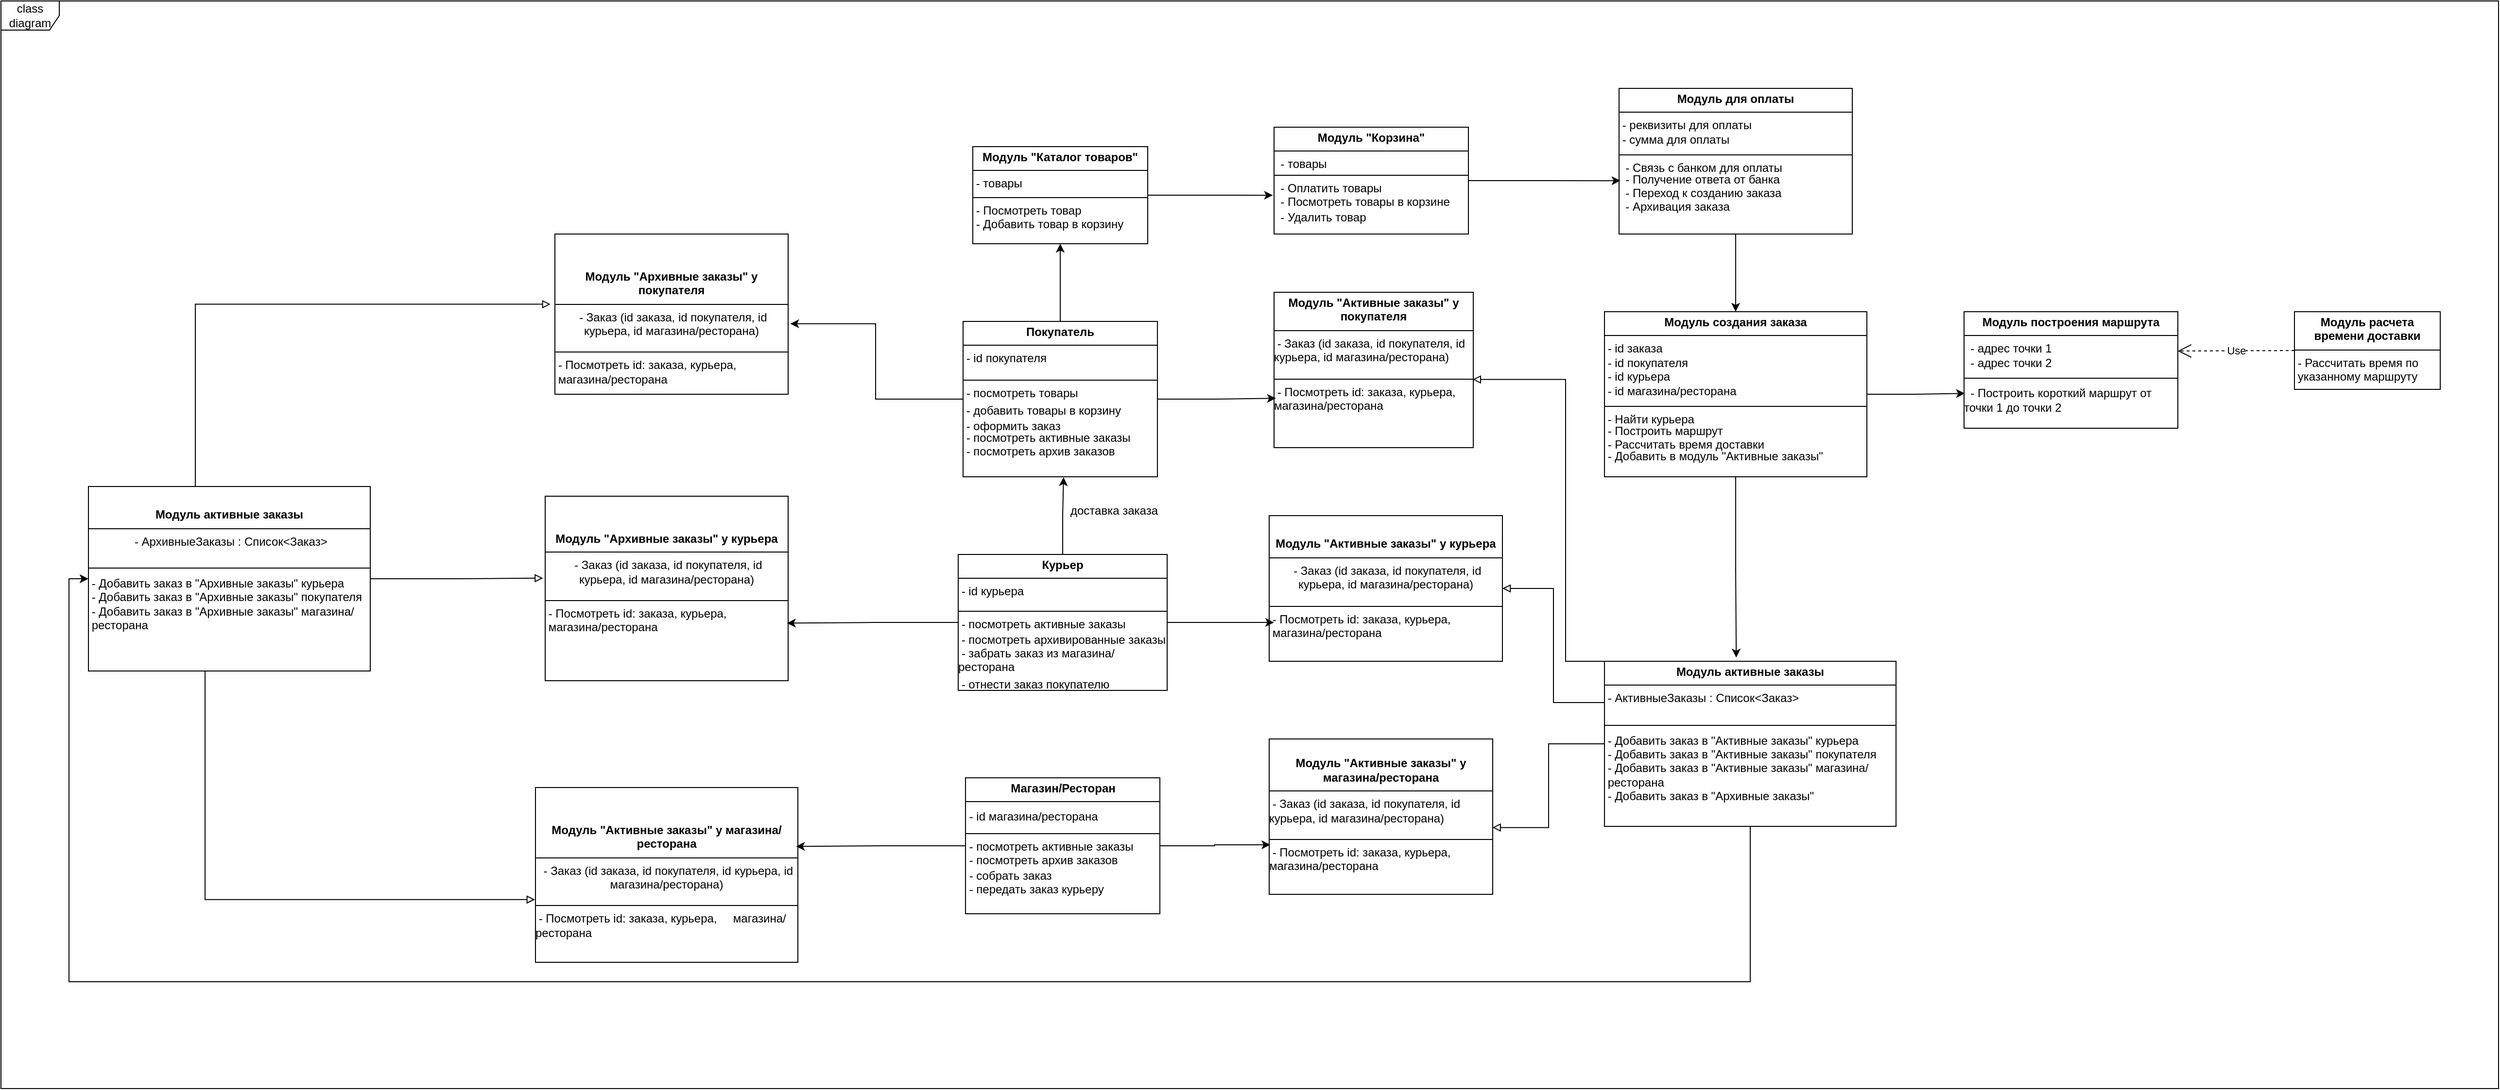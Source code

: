 <mxfile version="24.4.4" type="github">
  <diagram name="Page-1" id="c4acf3e9-155e-7222-9cf6-157b1a14988f">
    <mxGraphModel dx="4190" dy="2990" grid="1" gridSize="10" guides="1" tooltips="1" connect="1" arrows="1" fold="1" page="1" pageScale="1" pageWidth="850" pageHeight="1100" background="none" math="0" shadow="0">
      <root>
        <mxCell id="0" />
        <mxCell id="1" parent="0" />
        <mxCell id="F5pQEyjokl0LGO5MsDo9-66" value="" style="rounded=0;whiteSpace=wrap;html=1;" vertex="1" parent="1">
          <mxGeometry x="-110" y="-100" width="2570" height="1120" as="geometry" />
        </mxCell>
        <mxCell id="F5pQEyjokl0LGO5MsDo9-33" style="edgeStyle=orthogonalEdgeStyle;rounded=0;orthogonalLoop=1;jettySize=auto;html=1;entryX=0.5;entryY=1;entryDx=0;entryDy=0;" edge="1" parent="1" source="F5pQEyjokl0LGO5MsDo9-1" target="F5pQEyjokl0LGO5MsDo9-9">
          <mxGeometry relative="1" as="geometry" />
        </mxCell>
        <mxCell id="F5pQEyjokl0LGO5MsDo9-1" value="&lt;p style=&quot;margin:0px;margin-top:4px;text-align:center;&quot;&gt;&lt;b&gt;Покупатель&lt;/b&gt;&lt;/p&gt;&lt;hr size=&quot;1&quot; style=&quot;border-style:solid;&quot;&gt;&amp;nbsp;- id покупателя&lt;div style=&quot;height:2px;&quot;&gt;&amp;nbsp;&lt;/div&gt;&lt;div style=&quot;height:2px;&quot;&gt;&amp;nbsp;&lt;/div&gt;&lt;div style=&quot;height:2px;&quot;&gt;&lt;br&gt;&lt;/div&gt;&lt;div style=&quot;height:2px;&quot;&gt;&lt;br&gt;&lt;/div&gt;&lt;hr size=&quot;1&quot; style=&quot;border-style:solid;&quot;&gt;&lt;div style=&quot;height:2px;&quot;&gt;&amp;nbsp;- посмотреть товары&lt;/div&gt;&lt;div style=&quot;height:2px;&quot;&gt;&lt;br&gt;&lt;/div&gt;&lt;div style=&quot;height:2px;&quot;&gt;&lt;br&gt;&lt;/div&gt;&lt;div style=&quot;height:2px;&quot;&gt;&lt;br&gt;&lt;/div&gt;&lt;div style=&quot;height:2px;&quot;&gt;&lt;br&gt;&lt;/div&gt;&lt;div style=&quot;height:2px;&quot;&gt;&amp;nbsp;&lt;/div&gt;&lt;div style=&quot;height:2px;&quot;&gt;&lt;br&gt;&lt;/div&gt;&lt;div style=&quot;height:2px;&quot;&gt;&amp;nbsp;&lt;/div&gt;&lt;div style=&quot;height:2px;&quot;&gt;&lt;br&gt;&lt;/div&gt;&lt;div style=&quot;height:2px;&quot;&gt;&amp;nbsp;- добавить товары в корзину&lt;/div&gt;&lt;div style=&quot;height:2px;&quot;&gt;&lt;br&gt;&lt;/div&gt;&lt;div style=&quot;height:2px;&quot;&gt;&lt;br&gt;&lt;/div&gt;&lt;div style=&quot;height:2px;&quot;&gt;&lt;br&gt;&lt;/div&gt;&lt;div style=&quot;height:2px;&quot;&gt;&amp;nbsp;&lt;/div&gt;&lt;div style=&quot;height:2px;&quot;&gt;&lt;br&gt;&lt;/div&gt;&lt;div style=&quot;height:2px;&quot;&gt;&lt;br&gt;&lt;/div&gt;&lt;div style=&quot;height:2px;&quot;&gt;&amp;nbsp;&lt;/div&gt;&lt;div style=&quot;height:2px;&quot;&gt;&amp;nbsp;- оформить заказ&lt;/div&gt;&lt;div style=&quot;height:2px;&quot;&gt;&lt;br&gt;&lt;/div&gt;&lt;div style=&quot;height:2px;&quot;&gt;&lt;br&gt;&lt;/div&gt;&lt;div style=&quot;height:2px;&quot;&gt;&lt;br&gt;&lt;/div&gt;&lt;div style=&quot;height:2px;&quot;&gt;&amp;nbsp;&lt;/div&gt;&lt;div style=&quot;height:2px;&quot;&gt;&lt;br&gt;&lt;/div&gt;&lt;div style=&quot;height:2px;&quot;&gt;&amp;nbsp;- посмотреть активные заказы&lt;/div&gt;&lt;div style=&quot;height:2px;&quot;&gt;&lt;br&gt;&lt;/div&gt;&lt;div style=&quot;height:2px;&quot;&gt;&lt;br&gt;&lt;/div&gt;&lt;div style=&quot;height:2px;&quot;&gt;&lt;br&gt;&lt;/div&gt;&lt;div style=&quot;height:2px;&quot;&gt;&amp;nbsp;&lt;/div&gt;&lt;div style=&quot;height:2px;&quot;&gt;&lt;br&gt;&lt;/div&gt;&lt;div style=&quot;height:2px;&quot;&gt;&lt;br&gt;&lt;/div&gt;&lt;div style=&quot;height:2px;&quot;&gt;&amp;nbsp;- посмотреть архив заказов&lt;/div&gt;" style="verticalAlign=top;align=left;overflow=fill;html=1;whiteSpace=wrap;" vertex="1" parent="1">
          <mxGeometry x="880" y="230" width="200" height="160" as="geometry" />
        </mxCell>
        <mxCell id="F5pQEyjokl0LGO5MsDo9-3" value="&lt;p style=&quot;margin:0px;margin-top:4px;text-align:center;&quot;&gt;&lt;b&gt;Курьер&lt;/b&gt;&lt;/p&gt;&lt;hr size=&quot;1&quot; style=&quot;border-style:solid;&quot;&gt;&amp;nbsp;- id курьера&lt;div style=&quot;height:2px;&quot;&gt;&amp;nbsp;&lt;/div&gt;&lt;div style=&quot;height:2px;&quot;&gt;&lt;br&gt;&lt;/div&gt;&lt;div style=&quot;height:2px;&quot;&gt;&lt;br&gt;&lt;/div&gt;&lt;hr size=&quot;1&quot; style=&quot;border-style:solid;&quot;&gt;&lt;div style=&quot;height:2px;&quot;&gt;&amp;nbsp;- посмотреть активные заказы&lt;/div&gt;&lt;div style=&quot;height:2px;&quot;&gt;&lt;br&gt;&lt;/div&gt;&lt;div style=&quot;height:2px;&quot;&gt;&amp;nbsp;&lt;/div&gt;&lt;div style=&quot;height:2px;&quot;&gt;&lt;br&gt;&lt;/div&gt;&lt;div style=&quot;height:2px;&quot;&gt;&amp;nbsp;&lt;/div&gt;&lt;div style=&quot;height:2px;&quot;&gt;&lt;br&gt;&lt;/div&gt;&lt;div style=&quot;height:2px;&quot;&gt;&lt;br&gt;&lt;/div&gt;&lt;div style=&quot;height:2px;&quot;&gt;&lt;br&gt;&lt;/div&gt;&lt;div style=&quot;height:2px;&quot;&gt;&amp;nbsp;- посмотреть архивированные заказы&lt;/div&gt;&lt;div style=&quot;height:2px;&quot;&gt;&lt;br&gt;&lt;/div&gt;&lt;div style=&quot;height:2px;&quot;&gt;&lt;br&gt;&lt;/div&gt;&lt;div style=&quot;height:2px;&quot;&gt;&lt;br&gt;&lt;/div&gt;&lt;div style=&quot;height:2px;&quot;&gt;&lt;br&gt;&lt;/div&gt;&lt;div style=&quot;height:2px;&quot;&gt;&lt;br&gt;&lt;/div&gt;&lt;div style=&quot;height:2px;&quot;&gt;&lt;br&gt;&lt;/div&gt;&lt;div style=&quot;height:2px;&quot;&gt;&amp;nbsp;- забрать заказ из магазина/ресторана&lt;/div&gt;&lt;div style=&quot;height:2px;&quot;&gt;&lt;br&gt;&lt;/div&gt;&lt;div style=&quot;height:2px;&quot;&gt;&lt;br&gt;&lt;/div&gt;&lt;div style=&quot;height:2px;&quot;&gt;&lt;br&gt;&lt;/div&gt;&lt;div style=&quot;height:2px;&quot;&gt;&lt;br&gt;&lt;/div&gt;&lt;div style=&quot;height:2px;&quot;&gt;&lt;br&gt;&lt;/div&gt;&lt;div style=&quot;height:2px;&quot;&gt;&lt;br&gt;&lt;/div&gt;&lt;div style=&quot;height:2px;&quot;&gt;&lt;br&gt;&lt;/div&gt;&lt;div style=&quot;height:2px;&quot;&gt;&lt;br&gt;&lt;/div&gt;&lt;div style=&quot;height:2px;&quot;&gt;&lt;br&gt;&lt;/div&gt;&lt;div style=&quot;height:2px;&quot;&gt;&lt;br&gt;&lt;/div&gt;&lt;div style=&quot;height:2px;&quot;&gt;&lt;br&gt;&lt;/div&gt;&lt;div style=&quot;height:2px;&quot;&gt;&lt;br&gt;&lt;/div&gt;&lt;div style=&quot;height:2px;&quot;&gt;&lt;br&gt;&lt;/div&gt;&lt;div style=&quot;height:2px;&quot;&gt;&lt;br&gt;&lt;/div&gt;&lt;div style=&quot;height:2px;&quot;&gt;&lt;br&gt;&lt;/div&gt;&lt;div style=&quot;height:2px;&quot;&gt;&amp;nbsp;- отнести заказ покупателю&lt;/div&gt;&lt;div style=&quot;height:2px;&quot;&gt;&lt;br&gt;&lt;/div&gt;&lt;div style=&quot;height:2px;&quot;&gt;&lt;br&gt;&lt;/div&gt;&lt;div style=&quot;height:2px;&quot;&gt;&lt;br&gt;&lt;/div&gt;&lt;div style=&quot;height:2px;&quot;&gt;&lt;br&gt;&lt;/div&gt;&lt;div style=&quot;height:2px;&quot;&gt;&lt;br&gt;&lt;/div&gt;" style="verticalAlign=top;align=left;overflow=fill;html=1;whiteSpace=wrap;" vertex="1" parent="1">
          <mxGeometry x="875" y="470" width="215" height="140" as="geometry" />
        </mxCell>
        <mxCell id="F5pQEyjokl0LGO5MsDo9-36" style="edgeStyle=orthogonalEdgeStyle;rounded=0;orthogonalLoop=1;jettySize=auto;html=1;entryX=0.5;entryY=0;entryDx=0;entryDy=0;" edge="1" parent="1" source="F5pQEyjokl0LGO5MsDo9-5" target="F5pQEyjokl0LGO5MsDo9-11">
          <mxGeometry relative="1" as="geometry" />
        </mxCell>
        <mxCell id="F5pQEyjokl0LGO5MsDo9-5" value="&lt;p style=&quot;margin:0px;margin-top:4px;text-align:center;&quot;&gt;&lt;b&gt;Модуль для оплаты&lt;/b&gt;&lt;/p&gt;&lt;hr size=&quot;1&quot; style=&quot;border-style:solid;&quot;&gt;&amp;nbsp;- реквизиты для оплаты&lt;div&gt;&amp;nbsp;- сумма для оплаты&lt;br&gt;&lt;div style=&quot;height:2px;&quot;&gt;&amp;nbsp;&lt;/div&gt;&lt;hr size=&quot;1&quot; style=&quot;border-style:solid;&quot;&gt;&lt;div style=&quot;height:2px;&quot;&gt;&amp;nbsp; - Связь с банком для оплаты&lt;/div&gt;&lt;/div&gt;&lt;div style=&quot;height:2px;&quot;&gt;&amp;nbsp;&amp;nbsp;&lt;/div&gt;&lt;div style=&quot;height:2px;&quot;&gt;&lt;br&gt;&lt;/div&gt;&lt;div style=&quot;height:2px;&quot;&gt;&lt;br&gt;&lt;/div&gt;&lt;div style=&quot;height:2px;&quot;&gt;&lt;br&gt;&lt;/div&gt;&lt;div style=&quot;height:2px;&quot;&gt;&lt;br&gt;&lt;/div&gt;&lt;div style=&quot;height:2px;&quot;&gt;&amp;nbsp; - Получение ответа от банка&lt;/div&gt;&lt;div style=&quot;height:2px;&quot;&gt;&amp;nbsp;&lt;/div&gt;&lt;div style=&quot;height:2px;&quot;&gt;&lt;br&gt;&lt;/div&gt;&lt;div style=&quot;height:2px;&quot;&gt;&lt;br&gt;&lt;/div&gt;&lt;div style=&quot;height:2px;&quot;&gt;&lt;br&gt;&lt;/div&gt;&lt;div style=&quot;height:2px;&quot;&gt;&amp;nbsp;&lt;/div&gt;&lt;div style=&quot;height:2px;&quot;&gt;&lt;br&gt;&lt;/div&gt;&lt;div style=&quot;height:2px;&quot;&gt;&amp;nbsp; - Переход к созданию заказа&lt;/div&gt;&lt;div style=&quot;height:2px;&quot;&gt;&lt;br&gt;&lt;/div&gt;&lt;div style=&quot;height:2px;&quot;&gt;&lt;br&gt;&lt;/div&gt;&lt;div style=&quot;height:2px;&quot;&gt;&lt;br&gt;&lt;/div&gt;&lt;div style=&quot;height:2px;&quot;&gt;&lt;br&gt;&lt;/div&gt;&lt;div style=&quot;height:2px;&quot;&gt;&lt;br&gt;&lt;/div&gt;&lt;div style=&quot;height:2px;&quot;&gt;&lt;br&gt;&lt;/div&gt;&lt;div style=&quot;height:2px;&quot;&gt;&amp;nbsp; - Архивация заказа&lt;/div&gt;" style="verticalAlign=top;align=left;overflow=fill;html=1;whiteSpace=wrap;" vertex="1" parent="1">
          <mxGeometry x="1555" y="-10" width="240" height="150" as="geometry" />
        </mxCell>
        <mxCell id="F5pQEyjokl0LGO5MsDo9-7" value="&lt;p style=&quot;margin:0px;margin-top:4px;text-align:center;&quot;&gt;&lt;b&gt;Магазин/Ресторан&lt;/b&gt;&lt;/p&gt;&lt;hr size=&quot;1&quot; style=&quot;border-style:solid;&quot;&gt;&lt;div style=&quot;height:2px;&quot;&gt;&amp;nbsp;&lt;/div&gt;&lt;div style=&quot;height:2px;&quot;&gt;&amp;nbsp;- id магазина/ресторана&lt;/div&gt;&lt;div style=&quot;height:2px;&quot;&gt;&lt;br&gt;&lt;/div&gt;&lt;div style=&quot;height:2px;&quot;&gt;&lt;br&gt;&lt;/div&gt;&lt;div style=&quot;height:2px;&quot;&gt;&lt;br&gt;&lt;/div&gt;&lt;div style=&quot;height:2px;&quot;&gt;&lt;br&gt;&lt;/div&gt;&lt;div style=&quot;height:2px;&quot;&gt;&lt;br&gt;&lt;/div&gt;&lt;div style=&quot;height:2px;&quot;&gt;&lt;br&gt;&lt;/div&gt;&lt;div style=&quot;height:2px;&quot;&gt;&lt;br&gt;&lt;/div&gt;&lt;div style=&quot;height:2px;&quot;&gt;&lt;br&gt;&lt;/div&gt;&lt;hr size=&quot;1&quot; style=&quot;border-style:solid;&quot;&gt;&lt;div style=&quot;height:2px;&quot;&gt;&amp;nbsp;- посмотреть активные заказы&lt;/div&gt;&lt;div style=&quot;height:2px;&quot;&gt;&lt;br&gt;&lt;/div&gt;&lt;div style=&quot;height:2px;&quot;&gt;&lt;br&gt;&lt;/div&gt;&lt;div style=&quot;height:2px;&quot;&gt;&lt;br&gt;&lt;/div&gt;&lt;div style=&quot;height:2px;&quot;&gt;&lt;br&gt;&lt;/div&gt;&lt;div style=&quot;height:2px;&quot;&gt;&lt;br&gt;&lt;/div&gt;&lt;div style=&quot;height:2px;&quot;&gt;&lt;br&gt;&lt;/div&gt;&lt;div style=&quot;height:2px;&quot;&gt;&amp;nbsp;- посмотреть архив заказов&lt;/div&gt;&lt;div style=&quot;height:2px;&quot;&gt;&lt;br&gt;&lt;/div&gt;&lt;div style=&quot;height:2px;&quot;&gt;&lt;br&gt;&lt;/div&gt;&lt;div style=&quot;height:2px;&quot;&gt;&lt;br&gt;&lt;/div&gt;&lt;div style=&quot;height:2px;&quot;&gt;&lt;br&gt;&lt;/div&gt;&lt;div style=&quot;height:2px;&quot;&gt;&lt;br&gt;&lt;/div&gt;&lt;div style=&quot;height:2px;&quot;&gt;&lt;br&gt;&lt;/div&gt;&lt;div style=&quot;height:2px;&quot;&gt;&lt;br&gt;&lt;/div&gt;&lt;div style=&quot;height:2px;&quot;&gt;&amp;nbsp;- собрать заказ&lt;/div&gt;&lt;div style=&quot;height:2px;&quot;&gt;&lt;br&gt;&lt;/div&gt;&lt;div style=&quot;height:2px;&quot;&gt;&lt;br&gt;&lt;/div&gt;&lt;div style=&quot;height:2px;&quot;&gt;&lt;br&gt;&lt;/div&gt;&lt;div style=&quot;height:2px;&quot;&gt;&lt;br&gt;&lt;/div&gt;&lt;div style=&quot;height:2px;&quot;&gt;&lt;br&gt;&lt;/div&gt;&lt;div style=&quot;height:2px;&quot;&gt;&lt;br&gt;&lt;/div&gt;&lt;div style=&quot;height:2px;&quot;&gt;&amp;nbsp;- передать заказ курьеру&lt;/div&gt;" style="verticalAlign=top;align=left;overflow=fill;html=1;whiteSpace=wrap;" vertex="1" parent="1">
          <mxGeometry x="882.5" y="700" width="200" height="140" as="geometry" />
        </mxCell>
        <mxCell id="F5pQEyjokl0LGO5MsDo9-9" value="&lt;p style=&quot;margin:0px;margin-top:4px;text-align:center;&quot;&gt;&lt;b&gt;Модуль &quot;Каталог товаров&quot;&lt;/b&gt;&lt;/p&gt;&lt;hr size=&quot;1&quot; style=&quot;border-style:solid;&quot;&gt;&amp;nbsp;- товары&lt;hr size=&quot;1&quot; style=&quot;border-style:solid;&quot;&gt;&lt;div style=&quot;height:2px;&quot;&gt;&amp;nbsp;- Посмотреть товар&lt;/div&gt;&lt;div style=&quot;height:2px;&quot;&gt;&lt;br&gt;&lt;/div&gt;&lt;div style=&quot;height:2px;&quot;&gt;&lt;br&gt;&lt;/div&gt;&lt;div style=&quot;height:2px;&quot;&gt;&lt;br&gt;&lt;/div&gt;&lt;div style=&quot;height:2px;&quot;&gt;&amp;nbsp;&lt;/div&gt;&lt;div style=&quot;height:2px;&quot;&gt;&lt;br&gt;&lt;/div&gt;&lt;div style=&quot;height:2px;&quot;&gt;&lt;br&gt;&lt;/div&gt;&lt;div style=&quot;height:2px;&quot;&gt;&amp;nbsp;- Добавить товар в корзину&lt;/div&gt;" style="verticalAlign=top;align=left;overflow=fill;html=1;whiteSpace=wrap;" vertex="1" parent="1">
          <mxGeometry x="890" y="50" width="180" height="100" as="geometry" />
        </mxCell>
        <mxCell id="F5pQEyjokl0LGO5MsDo9-10" value="&lt;p style=&quot;margin:0px;margin-top:4px;text-align:center;&quot;&gt;&lt;b&gt;Модуль &quot;Корзина&quot;&lt;/b&gt;&lt;/p&gt;&lt;hr size=&quot;1&quot; style=&quot;border-style:solid;&quot;&gt;&lt;div style=&quot;height:2px;&quot;&gt;&amp;nbsp; - товары&lt;/div&gt;&lt;div style=&quot;height:2px;&quot;&gt;&lt;br&gt;&lt;/div&gt;&lt;div style=&quot;height:2px;&quot;&gt;&amp;nbsp; &amp;nbsp;&lt;/div&gt;&lt;div style=&quot;height:2px;&quot;&gt;&lt;br&gt;&lt;/div&gt;&lt;div style=&quot;height:2px;&quot;&gt;&lt;br&gt;&lt;/div&gt;&lt;div style=&quot;height:2px;&quot;&gt;&lt;br&gt;&lt;/div&gt;&lt;hr size=&quot;1&quot; style=&quot;border-style:solid;&quot;&gt;&lt;div style=&quot;height:2px;&quot;&gt;&amp;nbsp; - Оплатить товары&lt;/div&gt;&lt;div style=&quot;height:2px;&quot;&gt;&lt;br&gt;&lt;/div&gt;&lt;div style=&quot;height:2px;&quot;&gt;&amp;nbsp;&amp;nbsp;&lt;/div&gt;&lt;div style=&quot;height:2px;&quot;&gt;&lt;br&gt;&lt;/div&gt;&lt;div style=&quot;height:2px;&quot;&gt;&lt;br&gt;&lt;/div&gt;&lt;div style=&quot;height:2px;&quot;&gt;&lt;br&gt;&lt;/div&gt;&lt;div style=&quot;height:2px;&quot;&gt;&lt;br&gt;&lt;/div&gt;&lt;div style=&quot;height:2px;&quot;&gt;&amp;nbsp; - Посмотреть товары в корзине&lt;/div&gt;&lt;div style=&quot;height:2px;&quot;&gt;&amp;nbsp;&lt;/div&gt;&lt;div style=&quot;height:2px;&quot;&gt;&lt;br&gt;&lt;/div&gt;&lt;div style=&quot;height:2px;&quot;&gt;&lt;br&gt;&lt;/div&gt;&lt;div style=&quot;height:2px;&quot;&gt;&lt;br&gt;&lt;/div&gt;&lt;div style=&quot;height:2px;&quot;&gt;&lt;br&gt;&lt;/div&gt;&lt;div style=&quot;height:2px;&quot;&gt;&amp;nbsp;&lt;/div&gt;&lt;div style=&quot;height:2px;&quot;&gt;&lt;br&gt;&lt;/div&gt;&lt;div style=&quot;height:2px;&quot;&gt;&amp;nbsp; - Удалить товар&lt;/div&gt;&lt;div style=&quot;height:2px;&quot;&gt;&lt;br&gt;&lt;/div&gt;&lt;div style=&quot;height:2px;&quot;&gt;&amp;nbsp;&amp;nbsp;&lt;/div&gt;&lt;div style=&quot;height:2px;&quot;&gt;&lt;br&gt;&lt;/div&gt;&lt;div style=&quot;height:2px;&quot;&gt;&lt;br&gt;&lt;/div&gt;&lt;div style=&quot;height:2px;&quot;&gt;&lt;br&gt;&lt;/div&gt;&lt;div style=&quot;height:2px;&quot;&gt;&lt;br&gt;&lt;/div&gt;" style="verticalAlign=top;align=left;overflow=fill;html=1;whiteSpace=wrap;" vertex="1" parent="1">
          <mxGeometry x="1200" y="30" width="200" height="110" as="geometry" />
        </mxCell>
        <mxCell id="F5pQEyjokl0LGO5MsDo9-11" value="&lt;p style=&quot;margin:0px;margin-top:4px;text-align:center;&quot;&gt;&lt;b&gt;Модуль создания заказа&lt;/b&gt;&lt;/p&gt;&lt;hr size=&quot;1&quot; style=&quot;border-style:solid;&quot;&gt;&amp;nbsp;- id заказа&lt;div&gt;&amp;nbsp;- id покупателя&lt;/div&gt;&lt;div&gt;&amp;nbsp;- id курьера&amp;nbsp;&lt;/div&gt;&lt;div&gt;&amp;nbsp;- id магазина/ресторана&lt;div style=&quot;height:2px;&quot;&gt;&lt;/div&gt;&lt;hr size=&quot;1&quot; style=&quot;border-style:solid;&quot;&gt;&lt;div style=&quot;height:2px;&quot;&gt;&amp;nbsp;- Найти курьера&lt;/div&gt;&lt;/div&gt;&lt;div style=&quot;height:2px;&quot;&gt;&lt;br&gt;&lt;/div&gt;&lt;div style=&quot;height:2px;&quot;&gt;&lt;br&gt;&lt;/div&gt;&lt;div style=&quot;height:2px;&quot;&gt;&amp;nbsp;&lt;/div&gt;&lt;div style=&quot;height:2px;&quot;&gt;&amp;nbsp;&lt;/div&gt;&lt;div style=&quot;height:2px;&quot;&gt;&lt;br&gt;&lt;/div&gt;&lt;div style=&quot;height:2px;&quot;&gt;&amp;nbsp;- Построить маршрут&lt;/div&gt;&lt;div style=&quot;height:2px;&quot;&gt;&lt;br&gt;&lt;/div&gt;&lt;div style=&quot;height:2px;&quot;&gt;&lt;br&gt;&lt;/div&gt;&lt;div style=&quot;height:2px;&quot;&gt;&lt;br&gt;&lt;/div&gt;&lt;div style=&quot;height:2px;&quot;&gt;&lt;br&gt;&lt;/div&gt;&lt;div style=&quot;height:2px;&quot;&gt;&lt;br&gt;&lt;/div&gt;&lt;div style=&quot;height:2px;&quot;&gt;&lt;br&gt;&lt;/div&gt;&lt;div style=&quot;height:2px;&quot;&gt;&amp;nbsp;- Рассчитать время доставки&lt;/div&gt;&lt;div style=&quot;height:2px;&quot;&gt;&lt;br&gt;&lt;/div&gt;&lt;div style=&quot;height:2px;&quot;&gt;&lt;br&gt;&lt;/div&gt;&lt;div style=&quot;height:2px;&quot;&gt;&lt;br&gt;&lt;/div&gt;&lt;div style=&quot;height:2px;&quot;&gt;&lt;br&gt;&lt;/div&gt;&lt;div style=&quot;height:2px;&quot;&gt;&lt;br&gt;&lt;/div&gt;&lt;div style=&quot;height:2px;&quot;&gt;&amp;nbsp;- Добавить в модуль &quot;Активные заказы&quot;&lt;/div&gt;" style="verticalAlign=top;align=left;overflow=fill;html=1;whiteSpace=wrap;" vertex="1" parent="1">
          <mxGeometry x="1540" y="220" width="270" height="170" as="geometry" />
        </mxCell>
        <mxCell id="F5pQEyjokl0LGO5MsDo9-42" style="edgeStyle=orthogonalEdgeStyle;rounded=0;orthogonalLoop=1;jettySize=auto;html=1;exitX=0;exitY=0.25;exitDx=0;exitDy=0;entryX=1;entryY=0.5;entryDx=0;entryDy=0;endArrow=block;endFill=0;" edge="1" parent="1" source="F5pQEyjokl0LGO5MsDo9-12" target="F5pQEyjokl0LGO5MsDo9-13">
          <mxGeometry relative="1" as="geometry" />
        </mxCell>
        <mxCell id="F5pQEyjokl0LGO5MsDo9-63" style="edgeStyle=orthogonalEdgeStyle;rounded=0;orthogonalLoop=1;jettySize=auto;html=1;entryX=0;entryY=0.5;entryDx=0;entryDy=0;" edge="1" parent="1" source="F5pQEyjokl0LGO5MsDo9-12" target="F5pQEyjokl0LGO5MsDo9-16">
          <mxGeometry relative="1" as="geometry">
            <Array as="points">
              <mxPoint x="1690" y="910" />
              <mxPoint x="-40" y="910" />
              <mxPoint x="-40" y="495" />
            </Array>
          </mxGeometry>
        </mxCell>
        <mxCell id="F5pQEyjokl0LGO5MsDo9-12" value="&lt;p style=&quot;margin:0px;margin-top:4px;text-align:center;&quot;&gt;&lt;b&gt;Модуль активные заказы&lt;/b&gt;&lt;/p&gt;&lt;hr size=&quot;1&quot; style=&quot;border-style:solid;&quot;&gt;&amp;nbsp;- АктивныеЗаказы : Список&amp;lt;Заказ&amp;gt;&lt;div&gt;&lt;br&gt;&lt;div&gt;&amp;nbsp;&lt;/div&gt;&lt;div&gt;&amp;nbsp;- Добавить заказ в &quot;Активные заказы&quot; курьера&lt;/div&gt;&lt;div&gt;&amp;nbsp;&lt;span style=&quot;background-color: initial;&quot;&gt;- Добавить заказ в &quot;Активные заказы&quot; покупателя&lt;/span&gt;&lt;/div&gt;&lt;div&gt;&lt;span style=&quot;background-color: initial;&quot;&gt;&amp;nbsp;&lt;/span&gt;&lt;span style=&quot;background-color: initial;&quot;&gt;- Добавить заказ в &quot;Активные заказы&quot; магазина/&amp;nbsp; &amp;nbsp;ресторана&lt;/span&gt;&lt;/div&gt;&lt;div&gt;&amp;nbsp;- Добавить заказ в &quot;Архивные заказы&quot;&lt;/div&gt;&lt;div&gt;&lt;div style=&quot;height:2px;&quot;&gt;&lt;br&gt;&lt;/div&gt;&lt;/div&gt;&lt;/div&gt;" style="verticalAlign=top;align=left;overflow=fill;html=1;whiteSpace=wrap;" vertex="1" parent="1">
          <mxGeometry x="1540" y="580" width="300" height="170" as="geometry" />
        </mxCell>
        <mxCell id="F5pQEyjokl0LGO5MsDo9-13" value="&lt;p style=&quot;margin:0px;margin-top:4px;text-align:center;&quot;&gt;&lt;br&gt;&lt;/p&gt;&lt;p style=&quot;margin: 4px 0px 0px; text-align: center;&quot;&gt;&lt;b&gt;Модуль &quot;Активные заказы&quot; у курьера&lt;/b&gt;&lt;/p&gt;&lt;hr style=&quot;border-style: solid;&quot; size=&quot;1&quot;&gt;&lt;p style=&quot;margin:0px;margin-top:4px;text-align:center;&quot;&gt;&amp;nbsp;- Заказ (id заказа,&amp;nbsp;&lt;span style=&quot;background-color: initial;&quot;&gt;id покупателя,&amp;nbsp;&lt;/span&gt;&lt;span style=&quot;background-color: initial;&quot;&gt;id курьера,&amp;nbsp;&lt;/span&gt;&lt;span style=&quot;background-color: initial;&quot;&gt;id магазина/ресторана)&lt;/span&gt;&lt;/p&gt;&lt;div&gt;&lt;div style=&quot;height: 2px;&quot;&gt;&lt;br&gt;&lt;/div&gt;&lt;div style=&quot;height: 2px;&quot;&gt;&lt;br&gt;&lt;/div&gt;&lt;div style=&quot;height: 2px;&quot;&gt;&lt;br&gt;&lt;/div&gt;&lt;div style=&quot;height: 2px;&quot;&gt;&lt;br&gt;&lt;/div&gt;&lt;hr style=&quot;border-style: solid;&quot; size=&quot;1&quot;&gt;&lt;div style=&quot;height: 2px;&quot;&gt;&amp;nbsp;- Посмотреть id: заказа, курьера,&amp;nbsp; &amp;nbsp; &amp;nbsp;магазина/ресторана&lt;/div&gt;&lt;/div&gt;&lt;div style=&quot;height: 2px;&quot;&gt;&lt;br&gt;&lt;/div&gt;&lt;div style=&quot;height: 2px;&quot;&gt;&lt;br&gt;&lt;/div&gt;&lt;div style=&quot;height: 2px;&quot;&gt;&amp;nbsp;&lt;/div&gt;&lt;div style=&quot;height: 2px;&quot;&gt;&lt;br&gt;&lt;/div&gt;&lt;div style=&quot;height: 2px;&quot;&gt;&lt;br&gt;&lt;/div&gt;&lt;div style=&quot;height: 2px;&quot;&gt;&lt;br&gt;&lt;/div&gt;&lt;div style=&quot;height: 2px;&quot;&gt;&lt;br&gt;&lt;/div&gt;&lt;div style=&quot;height: 2px;&quot;&gt;&lt;br&gt;&lt;/div&gt;&lt;div style=&quot;height: 2px;&quot;&gt;&amp;nbsp;&lt;/div&gt;&lt;div style=&quot;height: 2px;&quot;&gt;&lt;br&gt;&lt;/div&gt;&lt;div style=&quot;height: 2px;&quot;&gt;&lt;br&gt;&lt;/div&gt;&lt;div style=&quot;height: 2px;&quot;&gt;&lt;br&gt;&lt;/div&gt;&lt;div style=&quot;height: 2px;&quot;&gt;&lt;br&gt;&lt;/div&gt;&lt;div style=&quot;height: 2px;&quot;&gt;&lt;br&gt;&lt;/div&gt;&lt;div style=&quot;height: 2px;&quot;&gt;&amp;nbsp;&lt;/div&gt;&lt;div style=&quot;height: 2px;&quot;&gt;&lt;br&gt;&lt;/div&gt;&lt;div style=&quot;height: 2px;&quot;&gt;&lt;br&gt;&lt;/div&gt;" style="verticalAlign=top;align=left;overflow=fill;html=1;whiteSpace=wrap;" vertex="1" parent="1">
          <mxGeometry x="1195" y="430" width="240" height="150" as="geometry" />
        </mxCell>
        <mxCell id="F5pQEyjokl0LGO5MsDo9-14" value="&lt;br&gt;&lt;p style=&quot;forced-color-adjust: none; margin: 4px 0px 0px; text-align: center;&quot;&gt;&lt;b style=&quot;forced-color-adjust: none;&quot;&gt;Модуль &quot;Активные заказы&quot; у магазина/ресторана&lt;/b&gt;&lt;/p&gt;&lt;hr style=&quot;forced-color-adjust: none; border-style: solid;&quot; size=&quot;1&quot;&gt;&amp;nbsp;- Заказ (id заказа,&amp;nbsp;&lt;span style=&quot;forced-color-adjust: none; background-color: initial;&quot;&gt;id покупателя,&amp;nbsp;&lt;/span&gt;&lt;span style=&quot;forced-color-adjust: none; background-color: initial;&quot;&gt;id курьера,&amp;nbsp;&lt;/span&gt;&lt;span style=&quot;forced-color-adjust: none; background-color: initial;&quot;&gt;id магазина/ресторана)&lt;/span&gt;&lt;div style=&quot;forced-color-adjust: none;&quot;&gt;&lt;div style=&quot;forced-color-adjust: none; height: 2px;&quot;&gt;&lt;br style=&quot;forced-color-adjust: none;&quot;&gt;&lt;/div&gt;&lt;div style=&quot;forced-color-adjust: none; height: 2px;&quot;&gt;&lt;br style=&quot;forced-color-adjust: none;&quot;&gt;&lt;/div&gt;&lt;div style=&quot;forced-color-adjust: none; height: 2px;&quot;&gt;&lt;br style=&quot;forced-color-adjust: none;&quot;&gt;&lt;/div&gt;&lt;div style=&quot;forced-color-adjust: none; height: 2px;&quot;&gt;&lt;br style=&quot;forced-color-adjust: none;&quot;&gt;&lt;/div&gt;&lt;hr style=&quot;forced-color-adjust: none; border-style: solid;&quot; size=&quot;1&quot;&gt;&lt;div style=&quot;forced-color-adjust: none; height: 2px;&quot;&gt;&amp;nbsp;- Посмотреть id: заказа, курьера, магазина/ресторана&lt;/div&gt;&lt;/div&gt;&lt;div style=&quot;forced-color-adjust: none; height: 2px;&quot;&gt;&lt;br style=&quot;forced-color-adjust: none;&quot;&gt;&lt;/div&gt;&lt;div style=&quot;forced-color-adjust: none; height: 2px;&quot;&gt;&lt;br style=&quot;forced-color-adjust: none;&quot;&gt;&lt;/div&gt;&lt;div style=&quot;forced-color-adjust: none; height: 2px;&quot;&gt;&amp;nbsp;&lt;/div&gt;&lt;div style=&quot;forced-color-adjust: none; height: 2px;&quot;&gt;&lt;br style=&quot;forced-color-adjust: none;&quot;&gt;&lt;/div&gt;&lt;div style=&quot;forced-color-adjust: none; height: 2px;&quot;&gt;&lt;br style=&quot;forced-color-adjust: none;&quot;&gt;&lt;/div&gt;&lt;div style=&quot;forced-color-adjust: none; height: 2px;&quot;&gt;&lt;br style=&quot;forced-color-adjust: none;&quot;&gt;&lt;/div&gt;&lt;div style=&quot;forced-color-adjust: none; height: 2px;&quot;&gt;&lt;br style=&quot;forced-color-adjust: none;&quot;&gt;&lt;/div&gt;&lt;div style=&quot;forced-color-adjust: none; height: 2px;&quot;&gt;&lt;br style=&quot;forced-color-adjust: none;&quot;&gt;&lt;/div&gt;&lt;div style=&quot;forced-color-adjust: none; height: 2px;&quot;&gt;&amp;nbsp;&lt;/div&gt;&lt;div style=&quot;forced-color-adjust: none; height: 2px;&quot;&gt;&lt;br style=&quot;forced-color-adjust: none;&quot;&gt;&lt;/div&gt;&lt;div style=&quot;forced-color-adjust: none; height: 2px;&quot;&gt;&lt;br style=&quot;forced-color-adjust: none;&quot;&gt;&lt;/div&gt;&lt;div style=&quot;forced-color-adjust: none; height: 2px;&quot;&gt;&lt;br style=&quot;forced-color-adjust: none;&quot;&gt;&lt;/div&gt;&lt;div style=&quot;forced-color-adjust: none; height: 2px;&quot;&gt;&lt;br style=&quot;forced-color-adjust: none;&quot;&gt;&lt;/div&gt;&lt;div style=&quot;forced-color-adjust: none; height: 2px;&quot;&gt;&lt;br style=&quot;forced-color-adjust: none;&quot;&gt;&lt;/div&gt;&lt;div style=&quot;forced-color-adjust: none; height: 2px;&quot;&gt;&amp;nbsp;&lt;/div&gt;&lt;div style=&quot;forced-color-adjust: none; height: 2px;&quot;&gt;&lt;br style=&quot;forced-color-adjust: none;&quot;&gt;&lt;/div&gt;&lt;div style=&quot;forced-color-adjust: none; height: 2px;&quot;&gt;&lt;br style=&quot;forced-color-adjust: none; color: rgb(0, 0, 0); font-family: Helvetica; font-size: 12px; font-style: normal; font-variant-ligatures: normal; font-variant-caps: normal; font-weight: 400; letter-spacing: normal; orphans: 2; text-align: left; text-indent: 0px; text-transform: none; widows: 2; word-spacing: 0px; -webkit-text-stroke-width: 0px; white-space: normal; background-color: rgb(251, 251, 251); text-decoration-thickness: initial; text-decoration-style: initial; text-decoration-color: initial;&quot;&gt;&lt;br&gt;&lt;br&gt;&lt;/div&gt;" style="verticalAlign=top;align=left;overflow=fill;html=1;whiteSpace=wrap;" vertex="1" parent="1">
          <mxGeometry x="1195" y="660" width="230" height="160" as="geometry" />
        </mxCell>
        <mxCell id="F5pQEyjokl0LGO5MsDo9-15" value="&lt;p style=&quot;margin:0px;margin-top:4px;text-align:center;&quot;&gt;&lt;b&gt;Модуль &quot;Активные заказы&quot; у покупателя&lt;/b&gt;&lt;/p&gt;&lt;hr size=&quot;1&quot; style=&quot;border-style:solid;&quot;&gt;&amp;nbsp;- Заказ (id заказа,&amp;nbsp;&lt;span style=&quot;background-color: initial;&quot;&gt;id покупателя,&amp;nbsp;&lt;/span&gt;&lt;span style=&quot;background-color: initial;&quot;&gt;id курьера,&amp;nbsp;&lt;/span&gt;&lt;span style=&quot;background-color: initial;&quot;&gt;id магазина/ресторана)&lt;/span&gt;&lt;div&gt;&lt;div style=&quot;height:2px;&quot;&gt;&lt;br&gt;&lt;/div&gt;&lt;div style=&quot;height:2px;&quot;&gt;&lt;br&gt;&lt;/div&gt;&lt;div style=&quot;height:2px;&quot;&gt;&lt;br&gt;&lt;/div&gt;&lt;div style=&quot;height:2px;&quot;&gt;&lt;br&gt;&lt;/div&gt;&lt;hr size=&quot;1&quot; style=&quot;border-style:solid;&quot;&gt;&lt;div style=&quot;height:2px;&quot;&gt;&amp;nbsp;- Посмотреть id: заказа, курьера, магазина/ресторана&lt;/div&gt;&lt;/div&gt;&lt;div style=&quot;height:2px;&quot;&gt;&lt;br&gt;&lt;/div&gt;&lt;div style=&quot;height:2px;&quot;&gt;&lt;br&gt;&lt;/div&gt;&lt;div style=&quot;height:2px;&quot;&gt;&amp;nbsp;&lt;/div&gt;&lt;div style=&quot;height:2px;&quot;&gt;&lt;br&gt;&lt;/div&gt;&lt;div style=&quot;height:2px;&quot;&gt;&lt;br&gt;&lt;/div&gt;&lt;div style=&quot;height:2px;&quot;&gt;&lt;br&gt;&lt;/div&gt;&lt;div style=&quot;height:2px;&quot;&gt;&lt;br&gt;&lt;/div&gt;&lt;div style=&quot;height:2px;&quot;&gt;&lt;br&gt;&lt;/div&gt;&lt;div style=&quot;height:2px;&quot;&gt;&amp;nbsp;&lt;/div&gt;&lt;div style=&quot;height:2px;&quot;&gt;&lt;br&gt;&lt;/div&gt;&lt;div style=&quot;height:2px;&quot;&gt;&lt;br&gt;&lt;/div&gt;&lt;div style=&quot;height:2px;&quot;&gt;&lt;br&gt;&lt;/div&gt;&lt;div style=&quot;height:2px;&quot;&gt;&lt;br&gt;&lt;/div&gt;&lt;div style=&quot;height:2px;&quot;&gt;&lt;br&gt;&lt;/div&gt;&lt;div style=&quot;height:2px;&quot;&gt;&amp;nbsp;&lt;/div&gt;&lt;div style=&quot;height:2px;&quot;&gt;&lt;br&gt;&lt;/div&gt;&lt;div style=&quot;height:2px;&quot;&gt;&lt;br&gt;&lt;/div&gt;" style="verticalAlign=top;align=left;overflow=fill;html=1;whiteSpace=wrap;" vertex="1" parent="1">
          <mxGeometry x="1200" y="200" width="205" height="160" as="geometry" />
        </mxCell>
        <mxCell id="F5pQEyjokl0LGO5MsDo9-16" value="&lt;p style=&quot;margin:0px;margin-top:4px;text-align:center;&quot;&gt;&lt;br&gt;&lt;/p&gt;&lt;p style=&quot;margin: 4px 0px 0px; text-align: center;&quot;&gt;&lt;b&gt;Модуль активные заказы&lt;/b&gt;&lt;/p&gt;&lt;hr style=&quot;border-style: solid;&quot; size=&quot;1&quot;&gt;&lt;p style=&quot;margin:0px;margin-top:4px;text-align:center;&quot;&gt;&amp;nbsp;- АрхивныеЗаказы : Список&amp;lt;Заказ&amp;gt;&lt;/p&gt;&lt;div&gt;&lt;/div&gt;&lt;div&gt;&lt;br&gt;&lt;/div&gt;&lt;div&gt;&amp;nbsp;&lt;/div&gt;&lt;div&gt;&amp;nbsp;- Добавить заказ в &quot;Архивные заказы&quot; курьера&lt;/div&gt;&lt;div&gt;&amp;nbsp;&lt;span style=&quot;background-color: initial;&quot;&gt;- Добавить заказ в &quot;Архивные заказы&quot; покупателя&lt;/span&gt;&lt;/div&gt;&lt;div&gt;&lt;span style=&quot;background-color: initial;&quot;&gt;&amp;nbsp;&lt;/span&gt;&lt;span style=&quot;background-color: initial;&quot;&gt;- Добавить заказ в &quot;Архивные заказы&quot; магазина/&amp;nbsp; &amp;nbsp;ресторана&lt;/span&gt;&lt;/div&gt;&lt;div&gt;&lt;br&gt;&lt;/div&gt;&lt;div&gt;&lt;div style=&quot;height: 2px;&quot;&gt;&lt;br&gt;&lt;/div&gt;&lt;/div&gt;" style="verticalAlign=top;align=left;overflow=fill;html=1;whiteSpace=wrap;" vertex="1" parent="1">
          <mxGeometry x="-20" y="400" width="290" height="190" as="geometry" />
        </mxCell>
        <mxCell id="F5pQEyjokl0LGO5MsDo9-17" value="&lt;p style=&quot;margin:0px;margin-top:4px;text-align:center;&quot;&gt;&lt;br&gt;&lt;br&gt;&lt;/p&gt;&lt;p style=&quot;margin: 4px 0px 0px; text-align: center;&quot;&gt;&lt;b&gt;Модуль &quot;Архивные заказы&quot; у курьера&lt;/b&gt;&lt;/p&gt;&lt;hr style=&quot;border-style: solid;&quot; size=&quot;1&quot;&gt;&lt;p style=&quot;margin: 4px 0px 0px; text-align: center;&quot;&gt;&amp;nbsp;- Заказ (id заказа,&amp;nbsp;&lt;span style=&quot;background-color: initial;&quot;&gt;id покупателя,&amp;nbsp;&lt;/span&gt;&lt;span style=&quot;background-color: initial;&quot;&gt;id курьера,&amp;nbsp;&lt;/span&gt;&lt;span style=&quot;background-color: initial;&quot;&gt;id магазина/ресторана)&lt;/span&gt;&lt;/p&gt;&lt;div&gt;&lt;div style=&quot;height: 2px;&quot;&gt;&lt;br&gt;&lt;/div&gt;&lt;div style=&quot;height: 2px;&quot;&gt;&lt;br&gt;&lt;/div&gt;&lt;div style=&quot;height: 2px;&quot;&gt;&lt;br&gt;&lt;/div&gt;&lt;div style=&quot;height: 2px;&quot;&gt;&lt;br&gt;&lt;/div&gt;&lt;hr style=&quot;border-style: solid;&quot; size=&quot;1&quot;&gt;&lt;div style=&quot;height: 2px;&quot;&gt;&amp;nbsp;- Посмотреть id: заказа, курьера,&amp;nbsp; &amp;nbsp; &amp;nbsp;магазина/ресторана&lt;/div&gt;&lt;/div&gt;&lt;div style=&quot;height: 2px;&quot;&gt;&lt;br&gt;&lt;/div&gt;&lt;div style=&quot;height: 2px;&quot;&gt;&lt;br&gt;&lt;/div&gt;&lt;div style=&quot;height: 2px;&quot;&gt;&amp;nbsp;&lt;/div&gt;&lt;div style=&quot;height: 2px;&quot;&gt;&lt;br&gt;&lt;/div&gt;&lt;div style=&quot;height: 2px;&quot;&gt;&lt;br&gt;&lt;/div&gt;&lt;div style=&quot;height: 2px;&quot;&gt;&lt;br&gt;&lt;/div&gt;&lt;div style=&quot;height: 2px;&quot;&gt;&lt;br&gt;&lt;/div&gt;&lt;div style=&quot;height: 2px;&quot;&gt;&lt;br&gt;&lt;/div&gt;&lt;div style=&quot;height: 2px;&quot;&gt;&amp;nbsp;&lt;/div&gt;&lt;div style=&quot;height: 2px;&quot;&gt;&lt;br&gt;&lt;/div&gt;&lt;div style=&quot;height: 2px;&quot;&gt;&lt;br&gt;&lt;/div&gt;&lt;div style=&quot;height: 2px;&quot;&gt;&lt;br&gt;&lt;/div&gt;&lt;div style=&quot;height: 2px;&quot;&gt;&lt;br&gt;&lt;/div&gt;&lt;div style=&quot;height: 2px;&quot;&gt;&lt;br&gt;&lt;/div&gt;&lt;div style=&quot;height: 2px;&quot;&gt;&amp;nbsp;&lt;/div&gt;&lt;div style=&quot;height: 2px;&quot;&gt;&lt;br&gt;&lt;/div&gt;&lt;div style=&quot;height: 2px;&quot;&gt;&lt;br&gt;&lt;/div&gt;" style="verticalAlign=top;align=left;overflow=fill;html=1;whiteSpace=wrap;" vertex="1" parent="1">
          <mxGeometry x="450" y="410" width="250" height="190" as="geometry" />
        </mxCell>
        <mxCell id="F5pQEyjokl0LGO5MsDo9-18" value="&lt;p style=&quot;margin:0px;margin-top:4px;text-align:center;&quot;&gt;&lt;br&gt;&lt;br&gt;&lt;/p&gt;&lt;p style=&quot;margin: 4px 0px 0px; text-align: center;&quot;&gt;&lt;b&gt;Модуль &quot;Активные заказы&quot; у магазина/ресторана&lt;/b&gt;&lt;/p&gt;&lt;hr style=&quot;border-style: solid;&quot; size=&quot;1&quot;&gt;&lt;p style=&quot;margin: 4px 0px 0px; text-align: center;&quot;&gt;&amp;nbsp;- Заказ (id заказа,&amp;nbsp;&lt;span style=&quot;background-color: initial;&quot;&gt;id покупателя,&amp;nbsp;&lt;/span&gt;&lt;span style=&quot;background-color: initial;&quot;&gt;id курьера,&amp;nbsp;&lt;/span&gt;&lt;span style=&quot;background-color: initial;&quot;&gt;id магазина/ресторана)&lt;/span&gt;&lt;/p&gt;&lt;div&gt;&lt;div style=&quot;height: 2px;&quot;&gt;&lt;br&gt;&lt;/div&gt;&lt;div style=&quot;height: 2px;&quot;&gt;&lt;br&gt;&lt;/div&gt;&lt;div style=&quot;height: 2px;&quot;&gt;&lt;br&gt;&lt;/div&gt;&lt;div style=&quot;height: 2px;&quot;&gt;&lt;br&gt;&lt;/div&gt;&lt;hr style=&quot;border-style: solid;&quot; size=&quot;1&quot;&gt;&lt;div style=&quot;height: 2px;&quot;&gt;&amp;nbsp;- Посмотреть id: заказа, курьера,&amp;nbsp; &amp;nbsp; &amp;nbsp;магазина/ресторана&lt;/div&gt;&lt;/div&gt;&lt;div style=&quot;height: 2px;&quot;&gt;&lt;br&gt;&lt;/div&gt;&lt;div style=&quot;height: 2px;&quot;&gt;&lt;br&gt;&lt;/div&gt;&lt;div style=&quot;height: 2px;&quot;&gt;&amp;nbsp;&lt;/div&gt;&lt;div style=&quot;height: 2px;&quot;&gt;&lt;br&gt;&lt;/div&gt;&lt;div style=&quot;height: 2px;&quot;&gt;&lt;br&gt;&lt;/div&gt;&lt;div style=&quot;height: 2px;&quot;&gt;&lt;br&gt;&lt;/div&gt;&lt;div style=&quot;height: 2px;&quot;&gt;&lt;br&gt;&lt;/div&gt;&lt;div style=&quot;height: 2px;&quot;&gt;&lt;br&gt;&lt;/div&gt;&lt;div style=&quot;height: 2px;&quot;&gt;&amp;nbsp;&lt;/div&gt;&lt;div style=&quot;height: 2px;&quot;&gt;&lt;br&gt;&lt;/div&gt;&lt;div style=&quot;height: 2px;&quot;&gt;&lt;br&gt;&lt;/div&gt;&lt;div style=&quot;height: 2px;&quot;&gt;&lt;br&gt;&lt;/div&gt;&lt;div style=&quot;height: 2px;&quot;&gt;&lt;br&gt;&lt;/div&gt;&lt;div style=&quot;height: 2px;&quot;&gt;&lt;br&gt;&lt;/div&gt;&lt;div style=&quot;height: 2px;&quot;&gt;&amp;nbsp;&lt;/div&gt;&lt;div style=&quot;height: 2px;&quot;&gt;&lt;br&gt;&lt;/div&gt;&lt;div style=&quot;height: 2px;&quot;&gt;&lt;br&gt;&lt;/div&gt;" style="verticalAlign=top;align=left;overflow=fill;html=1;whiteSpace=wrap;" vertex="1" parent="1">
          <mxGeometry x="440" y="710" width="270" height="180" as="geometry" />
        </mxCell>
        <mxCell id="F5pQEyjokl0LGO5MsDo9-19" value="&lt;p style=&quot;margin:0px;margin-top:4px;text-align:center;&quot;&gt;&lt;br&gt;&lt;br&gt;&lt;/p&gt;&lt;p style=&quot;margin: 4px 0px 0px; text-align: center;&quot;&gt;&lt;b&gt;Модуль &quot;Архивные заказы&quot; у покупателя&lt;/b&gt;&lt;/p&gt;&lt;hr style=&quot;border-style: solid;&quot; size=&quot;1&quot;&gt;&lt;p style=&quot;margin: 4px 0px 0px; text-align: center;&quot;&gt;&amp;nbsp;- Заказ (id заказа,&amp;nbsp;&lt;span style=&quot;background-color: initial;&quot;&gt;id покупателя,&amp;nbsp;&lt;/span&gt;&lt;span style=&quot;background-color: initial;&quot;&gt;id курьера,&amp;nbsp;&lt;/span&gt;&lt;span style=&quot;background-color: initial;&quot;&gt;id магазина/ресторана)&lt;/span&gt;&lt;/p&gt;&lt;div&gt;&lt;div style=&quot;height: 2px;&quot;&gt;&lt;br&gt;&lt;/div&gt;&lt;div style=&quot;height: 2px;&quot;&gt;&lt;br&gt;&lt;/div&gt;&lt;div style=&quot;height: 2px;&quot;&gt;&lt;br&gt;&lt;/div&gt;&lt;div style=&quot;height: 2px;&quot;&gt;&lt;br&gt;&lt;/div&gt;&lt;hr style=&quot;border-style: solid;&quot; size=&quot;1&quot;&gt;&lt;div style=&quot;height: 2px;&quot;&gt;&amp;nbsp;- Посмотреть id: заказа, курьера,&amp;nbsp; &amp;nbsp; &amp;nbsp;магазина/ресторана&lt;/div&gt;&lt;/div&gt;&lt;div style=&quot;height: 2px;&quot;&gt;&lt;br&gt;&lt;/div&gt;&lt;div style=&quot;height: 2px;&quot;&gt;&lt;br&gt;&lt;/div&gt;&lt;div style=&quot;height: 2px;&quot;&gt;&amp;nbsp;&lt;/div&gt;&lt;div style=&quot;height: 2px;&quot;&gt;&lt;br&gt;&lt;/div&gt;&lt;div style=&quot;height: 2px;&quot;&gt;&lt;br&gt;&lt;/div&gt;&lt;div style=&quot;height: 2px;&quot;&gt;&lt;br&gt;&lt;/div&gt;&lt;div style=&quot;height: 2px;&quot;&gt;&lt;br&gt;&lt;/div&gt;&lt;div style=&quot;height: 2px;&quot;&gt;&lt;br&gt;&lt;/div&gt;&lt;div style=&quot;height: 2px;&quot;&gt;&amp;nbsp;&lt;/div&gt;&lt;div style=&quot;height: 2px;&quot;&gt;&lt;br&gt;&lt;/div&gt;&lt;div style=&quot;height: 2px;&quot;&gt;&lt;br&gt;&lt;/div&gt;&lt;div style=&quot;height: 2px;&quot;&gt;&lt;br&gt;&lt;/div&gt;&lt;div style=&quot;height: 2px;&quot;&gt;&lt;br&gt;&lt;/div&gt;&lt;div style=&quot;height: 2px;&quot;&gt;&lt;br&gt;&lt;/div&gt;&lt;div style=&quot;height: 2px;&quot;&gt;&amp;nbsp;&lt;/div&gt;&lt;div style=&quot;height: 2px;&quot;&gt;&lt;br&gt;&lt;/div&gt;&lt;div style=&quot;height: 2px;&quot;&gt;&lt;br&gt;&lt;/div&gt;" style="verticalAlign=top;align=left;overflow=fill;html=1;whiteSpace=wrap;" vertex="1" parent="1">
          <mxGeometry x="460" y="140" width="240" height="165" as="geometry" />
        </mxCell>
        <mxCell id="F5pQEyjokl0LGO5MsDo9-22" value="" style="line;strokeWidth=1;fillColor=none;align=left;verticalAlign=middle;spacingTop=-1;spacingLeft=3;spacingRight=3;rotatable=0;labelPosition=right;points=[];portConstraint=eastwest;strokeColor=inherit;" vertex="1" parent="1">
          <mxGeometry x="1540" y="642" width="300" height="8" as="geometry" />
        </mxCell>
        <mxCell id="F5pQEyjokl0LGO5MsDo9-25" value="&lt;p style=&quot;margin:0px;margin-top:4px;text-align:center;&quot;&gt;&lt;b&gt;Модуль расчета времени доставки&lt;/b&gt;&lt;/p&gt;&lt;hr size=&quot;1&quot; style=&quot;border-style:solid;&quot;&gt;&lt;div style=&quot;height:2px;&quot;&gt;&amp;nbsp;- Рассчитать время по&amp;nbsp; &amp;nbsp; &amp;nbsp; &amp;nbsp;указанному маршруту&lt;/div&gt;&lt;div style=&quot;height:2px;&quot;&gt;&lt;/div&gt;" style="verticalAlign=top;align=left;overflow=fill;html=1;whiteSpace=wrap;" vertex="1" parent="1">
          <mxGeometry x="2250" y="220" width="150" height="80" as="geometry" />
        </mxCell>
        <mxCell id="F5pQEyjokl0LGO5MsDo9-27" value="&lt;p style=&quot;margin:0px;margin-top:4px;text-align:center;&quot;&gt;&lt;b&gt;Модуль построения маршрута&lt;/b&gt;&lt;/p&gt;&lt;hr size=&quot;1&quot; style=&quot;border-style:solid;&quot;&gt;&amp;nbsp; - адрес точки 1&lt;div&gt;&amp;nbsp; - адрес точки 2&lt;br&gt;&lt;div style=&quot;height:2px;&quot;&gt;&amp;nbsp;&amp;nbsp;&lt;/div&gt;&lt;hr size=&quot;1&quot; style=&quot;border-style:solid;&quot;&gt;&lt;div style=&quot;height:2px;&quot;&gt;&lt;/div&gt;&lt;/div&gt;&lt;div style=&quot;height:2px;&quot;&gt;&amp;nbsp; - Построить короткий маршрут от точки 1 до точки 2&lt;/div&gt;" style="verticalAlign=top;align=left;overflow=fill;html=1;whiteSpace=wrap;" vertex="1" parent="1">
          <mxGeometry x="1910" y="220" width="220" height="120" as="geometry" />
        </mxCell>
        <mxCell id="F5pQEyjokl0LGO5MsDo9-28" value="Use" style="endArrow=open;endSize=12;dashed=1;html=1;rounded=0;exitX=0;exitY=0.5;exitDx=0;exitDy=0;entryX=0.999;entryY=0.337;entryDx=0;entryDy=0;entryPerimeter=0;" edge="1" parent="1" source="F5pQEyjokl0LGO5MsDo9-25" target="F5pQEyjokl0LGO5MsDo9-27">
          <mxGeometry width="160" relative="1" as="geometry">
            <mxPoint x="1810" y="250" as="sourcePoint" />
            <mxPoint x="2030" y="260" as="targetPoint" />
          </mxGeometry>
        </mxCell>
        <mxCell id="F5pQEyjokl0LGO5MsDo9-30" value="" style="line;strokeWidth=1;fillColor=none;align=left;verticalAlign=middle;spacingTop=-1;spacingLeft=3;spacingRight=3;rotatable=0;labelPosition=right;points=[];portConstraint=eastwest;strokeColor=inherit;" vertex="1" parent="1">
          <mxGeometry x="-20" y="480" width="290" height="8" as="geometry" />
        </mxCell>
        <mxCell id="F5pQEyjokl0LGO5MsDo9-34" style="edgeStyle=orthogonalEdgeStyle;rounded=0;orthogonalLoop=1;jettySize=auto;html=1;entryX=-0.006;entryY=0.637;entryDx=0;entryDy=0;entryPerimeter=0;" edge="1" parent="1" source="F5pQEyjokl0LGO5MsDo9-9" target="F5pQEyjokl0LGO5MsDo9-10">
          <mxGeometry relative="1" as="geometry" />
        </mxCell>
        <mxCell id="F5pQEyjokl0LGO5MsDo9-35" style="edgeStyle=orthogonalEdgeStyle;rounded=0;orthogonalLoop=1;jettySize=auto;html=1;entryX=0.006;entryY=0.634;entryDx=0;entryDy=0;entryPerimeter=0;" edge="1" parent="1" source="F5pQEyjokl0LGO5MsDo9-10" target="F5pQEyjokl0LGO5MsDo9-5">
          <mxGeometry relative="1" as="geometry" />
        </mxCell>
        <mxCell id="F5pQEyjokl0LGO5MsDo9-37" style="edgeStyle=orthogonalEdgeStyle;rounded=0;orthogonalLoop=1;jettySize=auto;html=1;entryX=0.004;entryY=0.701;entryDx=0;entryDy=0;entryPerimeter=0;" edge="1" parent="1" source="F5pQEyjokl0LGO5MsDo9-11" target="F5pQEyjokl0LGO5MsDo9-27">
          <mxGeometry relative="1" as="geometry" />
        </mxCell>
        <mxCell id="F5pQEyjokl0LGO5MsDo9-40" style="edgeStyle=orthogonalEdgeStyle;rounded=0;orthogonalLoop=1;jettySize=auto;html=1;entryX=0.452;entryY=-0.023;entryDx=0;entryDy=0;entryPerimeter=0;" edge="1" parent="1" source="F5pQEyjokl0LGO5MsDo9-11" target="F5pQEyjokl0LGO5MsDo9-12">
          <mxGeometry relative="1" as="geometry" />
        </mxCell>
        <mxCell id="F5pQEyjokl0LGO5MsDo9-41" style="edgeStyle=orthogonalEdgeStyle;rounded=0;orthogonalLoop=1;jettySize=auto;html=1;entryX=0.999;entryY=0.57;entryDx=0;entryDy=0;entryPerimeter=0;endArrow=block;endFill=0;" edge="1" parent="1" source="F5pQEyjokl0LGO5MsDo9-12" target="F5pQEyjokl0LGO5MsDo9-14">
          <mxGeometry relative="1" as="geometry" />
        </mxCell>
        <mxCell id="F5pQEyjokl0LGO5MsDo9-44" style="edgeStyle=orthogonalEdgeStyle;rounded=0;orthogonalLoop=1;jettySize=auto;html=1;exitX=0;exitY=0;exitDx=0;exitDy=0;entryX=0.997;entryY=0.561;entryDx=0;entryDy=0;entryPerimeter=0;endArrow=block;endFill=0;" edge="1" parent="1" source="F5pQEyjokl0LGO5MsDo9-12" target="F5pQEyjokl0LGO5MsDo9-15">
          <mxGeometry relative="1" as="geometry">
            <Array as="points">
              <mxPoint x="1500" y="580" />
              <mxPoint x="1500" y="290" />
            </Array>
          </mxGeometry>
        </mxCell>
        <mxCell id="F5pQEyjokl0LGO5MsDo9-46" style="edgeStyle=orthogonalEdgeStyle;rounded=0;orthogonalLoop=1;jettySize=auto;html=1;entryX=0.009;entryY=0.682;entryDx=0;entryDy=0;entryPerimeter=0;" edge="1" parent="1" source="F5pQEyjokl0LGO5MsDo9-1" target="F5pQEyjokl0LGO5MsDo9-15">
          <mxGeometry relative="1" as="geometry" />
        </mxCell>
        <mxCell id="F5pQEyjokl0LGO5MsDo9-49" style="edgeStyle=orthogonalEdgeStyle;rounded=0;orthogonalLoop=1;jettySize=auto;html=1;entryX=0.021;entryY=0.733;entryDx=0;entryDy=0;entryPerimeter=0;" edge="1" parent="1" source="F5pQEyjokl0LGO5MsDo9-3" target="F5pQEyjokl0LGO5MsDo9-13">
          <mxGeometry relative="1" as="geometry" />
        </mxCell>
        <mxCell id="F5pQEyjokl0LGO5MsDo9-50" style="edgeStyle=orthogonalEdgeStyle;rounded=0;orthogonalLoop=1;jettySize=auto;html=1;entryX=0.005;entryY=0.681;entryDx=0;entryDy=0;entryPerimeter=0;" edge="1" parent="1" source="F5pQEyjokl0LGO5MsDo9-7" target="F5pQEyjokl0LGO5MsDo9-14">
          <mxGeometry relative="1" as="geometry" />
        </mxCell>
        <mxCell id="F5pQEyjokl0LGO5MsDo9-51" style="edgeStyle=orthogonalEdgeStyle;rounded=0;orthogonalLoop=1;jettySize=auto;html=1;entryX=0.993;entryY=0.337;entryDx=0;entryDy=0;entryPerimeter=0;" edge="1" parent="1" source="F5pQEyjokl0LGO5MsDo9-7" target="F5pQEyjokl0LGO5MsDo9-18">
          <mxGeometry relative="1" as="geometry" />
        </mxCell>
        <mxCell id="F5pQEyjokl0LGO5MsDo9-52" style="edgeStyle=orthogonalEdgeStyle;rounded=0;orthogonalLoop=1;jettySize=auto;html=1;entryX=0.995;entryY=0.688;entryDx=0;entryDy=0;entryPerimeter=0;" edge="1" parent="1" source="F5pQEyjokl0LGO5MsDo9-3" target="F5pQEyjokl0LGO5MsDo9-17">
          <mxGeometry relative="1" as="geometry" />
        </mxCell>
        <mxCell id="F5pQEyjokl0LGO5MsDo9-53" style="edgeStyle=orthogonalEdgeStyle;rounded=0;orthogonalLoop=1;jettySize=auto;html=1;entryX=1.009;entryY=0.56;entryDx=0;entryDy=0;entryPerimeter=0;" edge="1" parent="1" source="F5pQEyjokl0LGO5MsDo9-1" target="F5pQEyjokl0LGO5MsDo9-19">
          <mxGeometry relative="1" as="geometry">
            <mxPoint x="710" y="230" as="targetPoint" />
          </mxGeometry>
        </mxCell>
        <mxCell id="F5pQEyjokl0LGO5MsDo9-55" style="edgeStyle=orthogonalEdgeStyle;rounded=0;orthogonalLoop=1;jettySize=auto;html=1;entryX=-0.019;entryY=0.438;entryDx=0;entryDy=0;entryPerimeter=0;endArrow=block;endFill=0;" edge="1" parent="1" source="F5pQEyjokl0LGO5MsDo9-16" target="F5pQEyjokl0LGO5MsDo9-19">
          <mxGeometry relative="1" as="geometry">
            <Array as="points">
              <mxPoint x="90" y="212" />
            </Array>
          </mxGeometry>
        </mxCell>
        <mxCell id="F5pQEyjokl0LGO5MsDo9-56" style="edgeStyle=orthogonalEdgeStyle;rounded=0;orthogonalLoop=1;jettySize=auto;html=1;entryX=-0.009;entryY=0.444;entryDx=0;entryDy=0;entryPerimeter=0;endArrow=block;endFill=0;" edge="1" parent="1" source="F5pQEyjokl0LGO5MsDo9-16" target="F5pQEyjokl0LGO5MsDo9-17">
          <mxGeometry relative="1" as="geometry" />
        </mxCell>
        <mxCell id="F5pQEyjokl0LGO5MsDo9-57" style="edgeStyle=orthogonalEdgeStyle;rounded=0;orthogonalLoop=1;jettySize=auto;html=1;entryX=-0.002;entryY=0.641;entryDx=0;entryDy=0;entryPerimeter=0;endArrow=block;endFill=0;" edge="1" parent="1" source="F5pQEyjokl0LGO5MsDo9-16" target="F5pQEyjokl0LGO5MsDo9-18">
          <mxGeometry relative="1" as="geometry">
            <Array as="points">
              <mxPoint x="100" y="825" />
            </Array>
          </mxGeometry>
        </mxCell>
        <mxCell id="F5pQEyjokl0LGO5MsDo9-61" style="edgeStyle=orthogonalEdgeStyle;rounded=0;orthogonalLoop=1;jettySize=auto;html=1;entryX=0.517;entryY=1.003;entryDx=0;entryDy=0;entryPerimeter=0;" edge="1" parent="1" source="F5pQEyjokl0LGO5MsDo9-3" target="F5pQEyjokl0LGO5MsDo9-1">
          <mxGeometry relative="1" as="geometry" />
        </mxCell>
        <mxCell id="F5pQEyjokl0LGO5MsDo9-62" value="доставка заказа" style="text;html=1;align=center;verticalAlign=middle;resizable=0;points=[];autosize=1;strokeColor=none;fillColor=none;" vertex="1" parent="1">
          <mxGeometry x="980" y="410" width="110" height="30" as="geometry" />
        </mxCell>
        <mxCell id="F5pQEyjokl0LGO5MsDo9-64" value="class diagram" style="shape=umlFrame;whiteSpace=wrap;html=1;pointerEvents=0;fillColor=#FFFFFF;gradientColor=none;" vertex="1" parent="1">
          <mxGeometry x="-110" y="-100" width="2570" height="1120" as="geometry" />
        </mxCell>
      </root>
    </mxGraphModel>
  </diagram>
</mxfile>
